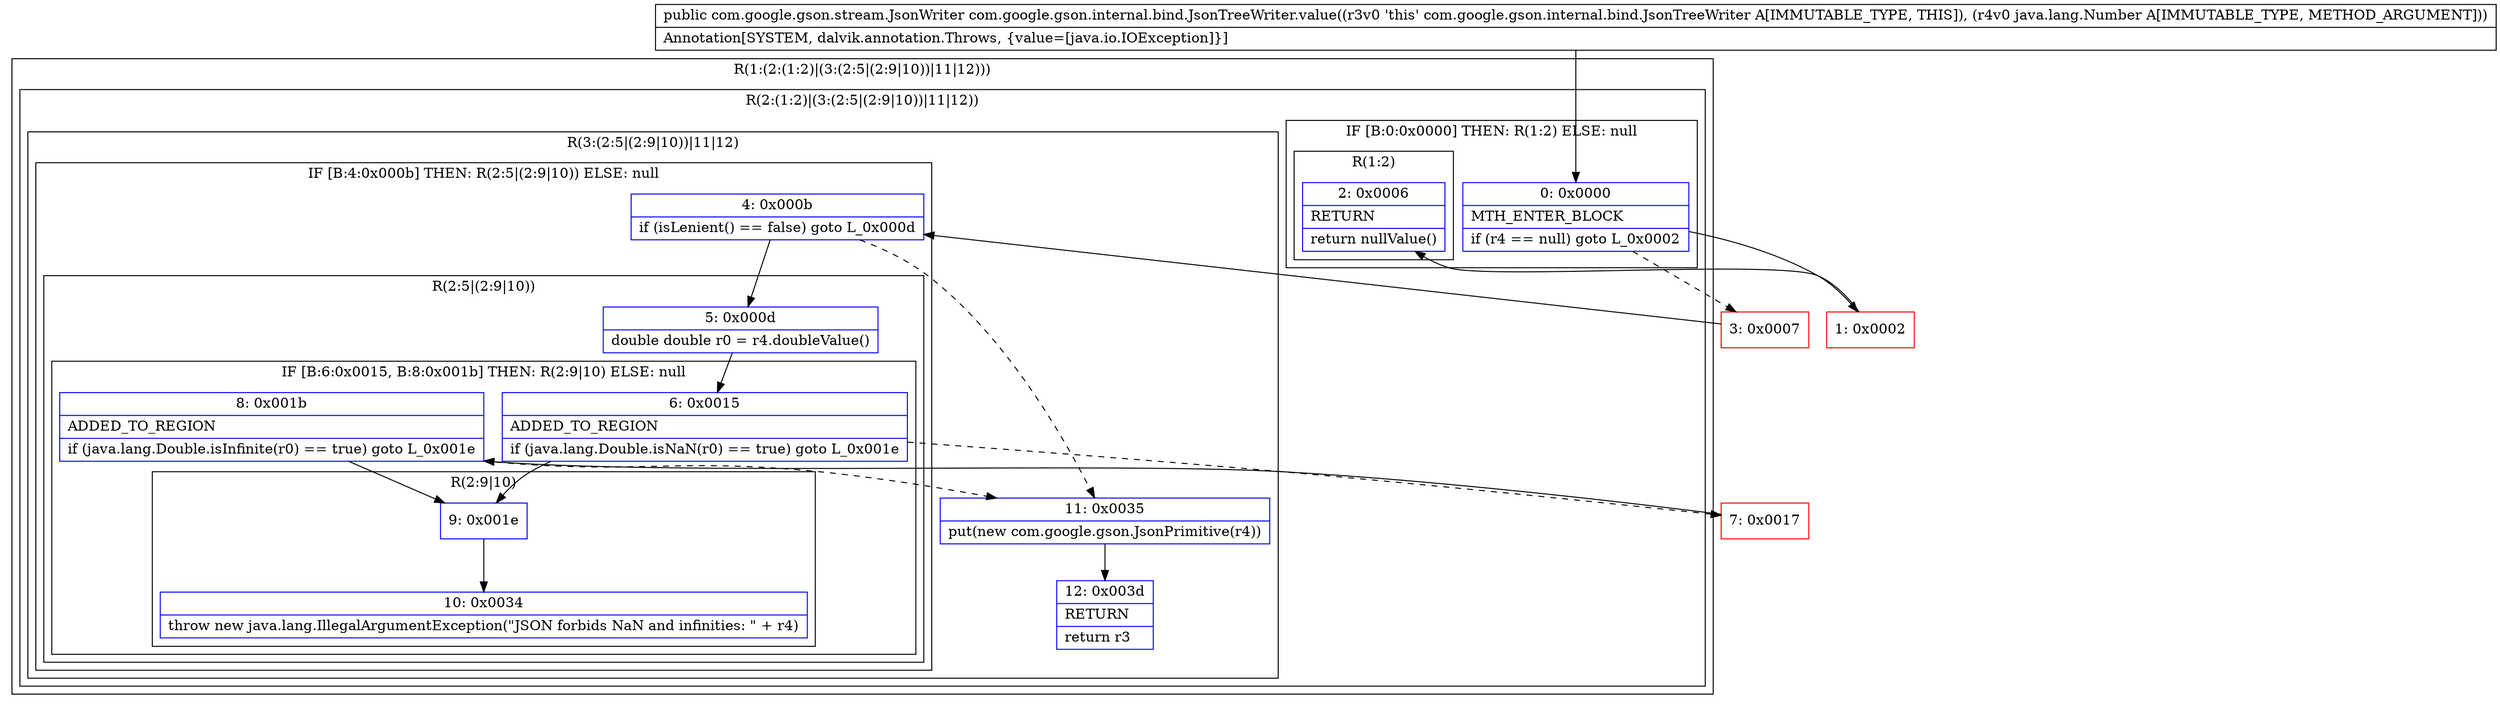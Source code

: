 digraph "CFG forcom.google.gson.internal.bind.JsonTreeWriter.value(Ljava\/lang\/Number;)Lcom\/google\/gson\/stream\/JsonWriter;" {
subgraph cluster_Region_742211373 {
label = "R(1:(2:(1:2)|(3:(2:5|(2:9|10))|11|12)))";
node [shape=record,color=blue];
subgraph cluster_Region_1836815866 {
label = "R(2:(1:2)|(3:(2:5|(2:9|10))|11|12))";
node [shape=record,color=blue];
subgraph cluster_IfRegion_1148563417 {
label = "IF [B:0:0x0000] THEN: R(1:2) ELSE: null";
node [shape=record,color=blue];
Node_0 [shape=record,label="{0\:\ 0x0000|MTH_ENTER_BLOCK\l|if (r4 == null) goto L_0x0002\l}"];
subgraph cluster_Region_1050859039 {
label = "R(1:2)";
node [shape=record,color=blue];
Node_2 [shape=record,label="{2\:\ 0x0006|RETURN\l|return nullValue()\l}"];
}
}
subgraph cluster_Region_2065908401 {
label = "R(3:(2:5|(2:9|10))|11|12)";
node [shape=record,color=blue];
subgraph cluster_IfRegion_1254546538 {
label = "IF [B:4:0x000b] THEN: R(2:5|(2:9|10)) ELSE: null";
node [shape=record,color=blue];
Node_4 [shape=record,label="{4\:\ 0x000b|if (isLenient() == false) goto L_0x000d\l}"];
subgraph cluster_Region_1437257657 {
label = "R(2:5|(2:9|10))";
node [shape=record,color=blue];
Node_5 [shape=record,label="{5\:\ 0x000d|double double r0 = r4.doubleValue()\l}"];
subgraph cluster_IfRegion_1096292485 {
label = "IF [B:6:0x0015, B:8:0x001b] THEN: R(2:9|10) ELSE: null";
node [shape=record,color=blue];
Node_6 [shape=record,label="{6\:\ 0x0015|ADDED_TO_REGION\l|if (java.lang.Double.isNaN(r0) == true) goto L_0x001e\l}"];
Node_8 [shape=record,label="{8\:\ 0x001b|ADDED_TO_REGION\l|if (java.lang.Double.isInfinite(r0) == true) goto L_0x001e\l}"];
subgraph cluster_Region_597997964 {
label = "R(2:9|10)";
node [shape=record,color=blue];
Node_9 [shape=record,label="{9\:\ 0x001e}"];
Node_10 [shape=record,label="{10\:\ 0x0034|throw new java.lang.IllegalArgumentException(\"JSON forbids NaN and infinities: \" + r4)\l}"];
}
}
}
}
Node_11 [shape=record,label="{11\:\ 0x0035|put(new com.google.gson.JsonPrimitive(r4))\l}"];
Node_12 [shape=record,label="{12\:\ 0x003d|RETURN\l|return r3\l}"];
}
}
}
Node_1 [shape=record,color=red,label="{1\:\ 0x0002}"];
Node_3 [shape=record,color=red,label="{3\:\ 0x0007}"];
Node_7 [shape=record,color=red,label="{7\:\ 0x0017}"];
MethodNode[shape=record,label="{public com.google.gson.stream.JsonWriter com.google.gson.internal.bind.JsonTreeWriter.value((r3v0 'this' com.google.gson.internal.bind.JsonTreeWriter A[IMMUTABLE_TYPE, THIS]), (r4v0 java.lang.Number A[IMMUTABLE_TYPE, METHOD_ARGUMENT]))  | Annotation[SYSTEM, dalvik.annotation.Throws, \{value=[java.io.IOException]\}]\l}"];
MethodNode -> Node_0;
Node_0 -> Node_1;
Node_0 -> Node_3[style=dashed];
Node_4 -> Node_5;
Node_4 -> Node_11[style=dashed];
Node_5 -> Node_6;
Node_6 -> Node_7[style=dashed];
Node_6 -> Node_9;
Node_8 -> Node_9;
Node_8 -> Node_11[style=dashed];
Node_9 -> Node_10;
Node_11 -> Node_12;
Node_1 -> Node_2;
Node_3 -> Node_4;
Node_7 -> Node_8;
}

